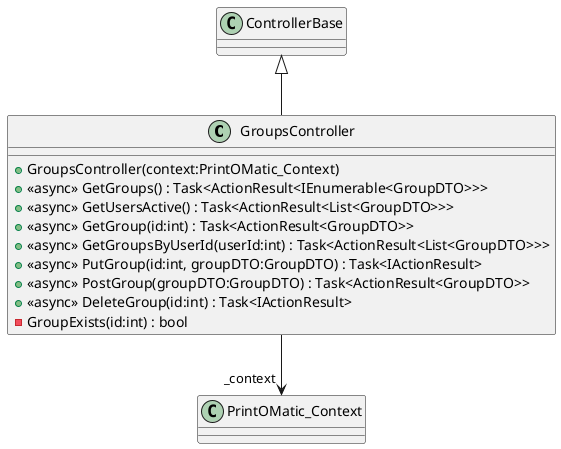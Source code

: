 @startuml
class GroupsController {
    + GroupsController(context:PrintOMatic_Context)
    + <<async>> GetGroups() : Task<ActionResult<IEnumerable<GroupDTO>>>
    + <<async>> GetUsersActive() : Task<ActionResult<List<GroupDTO>>>
    + <<async>> GetGroup(id:int) : Task<ActionResult<GroupDTO>>
    + <<async>> GetGroupsByUserId(userId:int) : Task<ActionResult<List<GroupDTO>>>
    + <<async>> PutGroup(id:int, groupDTO:GroupDTO) : Task<IActionResult>
    + <<async>> PostGroup(groupDTO:GroupDTO) : Task<ActionResult<GroupDTO>>
    + <<async>> DeleteGroup(id:int) : Task<IActionResult>
    - GroupExists(id:int) : bool
}
ControllerBase <|-- GroupsController
GroupsController --> "_context" PrintOMatic_Context
@enduml
